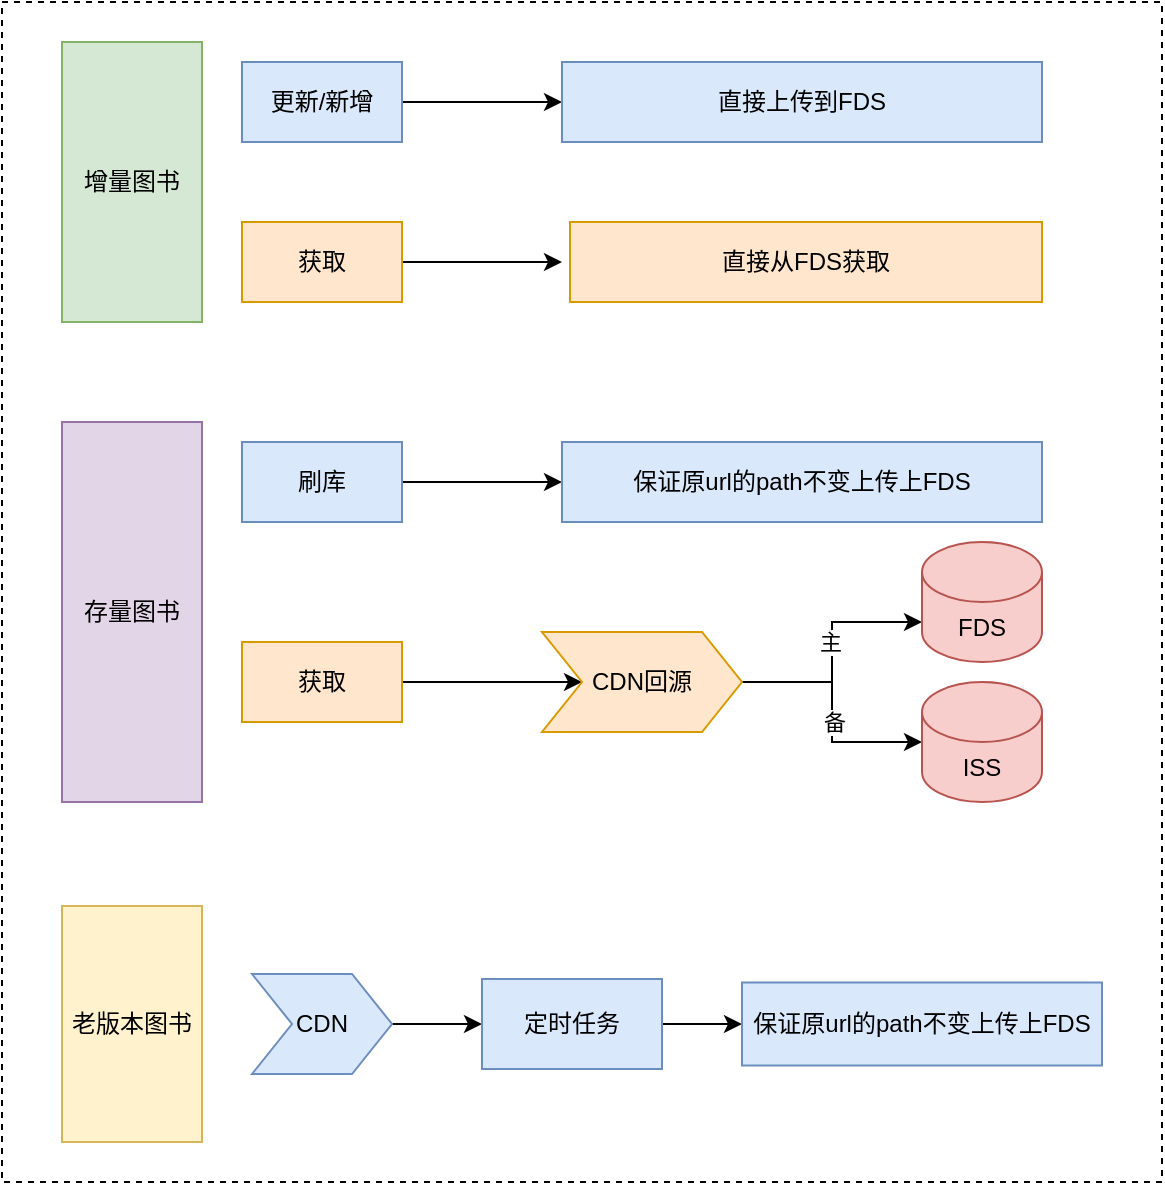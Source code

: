 <mxfile version="21.6.6" type="github">
  <diagram name="第 1 页" id="gNnOjxo4l_DeWJZ_VZ76">
    <mxGraphModel dx="1050" dy="630" grid="1" gridSize="10" guides="1" tooltips="1" connect="1" arrows="1" fold="1" page="1" pageScale="1" pageWidth="827" pageHeight="1169" math="0" shadow="0">
      <root>
        <mxCell id="0" />
        <mxCell id="1" parent="0" />
        <mxCell id="CRaGBgzPz6VeqbTWo4Z2-29" value="" style="rounded=0;whiteSpace=wrap;html=1;dashed=1;" vertex="1" parent="1">
          <mxGeometry x="60" y="80" width="580" height="590" as="geometry" />
        </mxCell>
        <mxCell id="CRaGBgzPz6VeqbTWo4Z2-8" style="edgeStyle=orthogonalEdgeStyle;rounded=0;orthogonalLoop=1;jettySize=auto;html=1;exitX=1;exitY=0.5;exitDx=0;exitDy=0;" edge="1" parent="1" source="CRaGBgzPz6VeqbTWo4Z2-30" target="CRaGBgzPz6VeqbTWo4Z2-4">
          <mxGeometry relative="1" as="geometry">
            <mxPoint x="260" y="130" as="sourcePoint" />
          </mxGeometry>
        </mxCell>
        <mxCell id="CRaGBgzPz6VeqbTWo4Z2-4" value="直接上传到FDS" style="rounded=0;whiteSpace=wrap;html=1;fillColor=#dae8fc;strokeColor=#6c8ebf;" vertex="1" parent="1">
          <mxGeometry x="340" y="110" width="240" height="40" as="geometry" />
        </mxCell>
        <mxCell id="CRaGBgzPz6VeqbTWo4Z2-9" style="edgeStyle=orthogonalEdgeStyle;rounded=0;orthogonalLoop=1;jettySize=auto;html=1;exitX=1;exitY=0.5;exitDx=0;exitDy=0;entryX=0;entryY=0.5;entryDx=0;entryDy=0;" edge="1" parent="1" source="CRaGBgzPz6VeqbTWo4Z2-32" target="CRaGBgzPz6VeqbTWo4Z2-7">
          <mxGeometry relative="1" as="geometry">
            <mxPoint x="260" y="320" as="sourcePoint" />
          </mxGeometry>
        </mxCell>
        <mxCell id="CRaGBgzPz6VeqbTWo4Z2-7" value="保证原url的path不变上传上FDS" style="rounded=0;whiteSpace=wrap;html=1;fillColor=#dae8fc;strokeColor=#6c8ebf;" vertex="1" parent="1">
          <mxGeometry x="340" y="300" width="240" height="40" as="geometry" />
        </mxCell>
        <mxCell id="CRaGBgzPz6VeqbTWo4Z2-13" style="edgeStyle=orthogonalEdgeStyle;rounded=0;orthogonalLoop=1;jettySize=auto;html=1;exitX=1;exitY=0.5;exitDx=0;exitDy=0;" edge="1" parent="1" source="CRaGBgzPz6VeqbTWo4Z2-31">
          <mxGeometry relative="1" as="geometry">
            <mxPoint x="340" y="210" as="targetPoint" />
            <mxPoint x="260" y="210" as="sourcePoint" />
          </mxGeometry>
        </mxCell>
        <mxCell id="CRaGBgzPz6VeqbTWo4Z2-14" value="直接从FDS获取" style="rounded=0;whiteSpace=wrap;html=1;fillColor=#ffe6cc;strokeColor=#d79b00;" vertex="1" parent="1">
          <mxGeometry x="344" y="190" width="236" height="40" as="geometry" />
        </mxCell>
        <mxCell id="CRaGBgzPz6VeqbTWo4Z2-20" style="edgeStyle=orthogonalEdgeStyle;rounded=0;orthogonalLoop=1;jettySize=auto;html=1;exitX=1;exitY=0.5;exitDx=0;exitDy=0;" edge="1" parent="1" source="CRaGBgzPz6VeqbTWo4Z2-33" target="CRaGBgzPz6VeqbTWo4Z2-17">
          <mxGeometry relative="1" as="geometry">
            <mxPoint x="260" y="420" as="sourcePoint" />
          </mxGeometry>
        </mxCell>
        <mxCell id="CRaGBgzPz6VeqbTWo4Z2-23" style="edgeStyle=orthogonalEdgeStyle;rounded=0;orthogonalLoop=1;jettySize=auto;html=1;exitX=1;exitY=0.5;exitDx=0;exitDy=0;" edge="1" parent="1" source="CRaGBgzPz6VeqbTWo4Z2-17" target="CRaGBgzPz6VeqbTWo4Z2-21">
          <mxGeometry relative="1" as="geometry">
            <Array as="points">
              <mxPoint x="475" y="420" />
              <mxPoint x="475" y="390" />
            </Array>
          </mxGeometry>
        </mxCell>
        <mxCell id="CRaGBgzPz6VeqbTWo4Z2-25" value="主" style="edgeLabel;html=1;align=center;verticalAlign=middle;resizable=0;points=[];" vertex="1" connectable="0" parent="CRaGBgzPz6VeqbTWo4Z2-23">
          <mxGeometry x="0.169" y="1" relative="1" as="geometry">
            <mxPoint y="5" as="offset" />
          </mxGeometry>
        </mxCell>
        <mxCell id="CRaGBgzPz6VeqbTWo4Z2-24" style="edgeStyle=orthogonalEdgeStyle;rounded=0;orthogonalLoop=1;jettySize=auto;html=1;exitX=1;exitY=0.5;exitDx=0;exitDy=0;" edge="1" parent="1" source="CRaGBgzPz6VeqbTWo4Z2-17" target="CRaGBgzPz6VeqbTWo4Z2-22">
          <mxGeometry relative="1" as="geometry" />
        </mxCell>
        <mxCell id="CRaGBgzPz6VeqbTWo4Z2-26" value="备" style="edgeLabel;html=1;align=center;verticalAlign=middle;resizable=0;points=[];" vertex="1" connectable="0" parent="CRaGBgzPz6VeqbTWo4Z2-24">
          <mxGeometry x="0.181" y="1" relative="1" as="geometry">
            <mxPoint y="-6" as="offset" />
          </mxGeometry>
        </mxCell>
        <mxCell id="CRaGBgzPz6VeqbTWo4Z2-17" value="CDN回源" style="shape=step;perimeter=stepPerimeter;whiteSpace=wrap;html=1;fixedSize=1;fillColor=#ffe6cc;strokeColor=#d79b00;" vertex="1" parent="1">
          <mxGeometry x="330" y="395" width="100" height="50" as="geometry" />
        </mxCell>
        <mxCell id="CRaGBgzPz6VeqbTWo4Z2-21" value="FDS" style="shape=cylinder3;whiteSpace=wrap;html=1;boundedLbl=1;backgroundOutline=1;size=15;fillColor=#f8cecc;strokeColor=#b85450;" vertex="1" parent="1">
          <mxGeometry x="520" y="350" width="60" height="60" as="geometry" />
        </mxCell>
        <mxCell id="CRaGBgzPz6VeqbTWo4Z2-22" value="ISS" style="shape=cylinder3;whiteSpace=wrap;html=1;boundedLbl=1;backgroundOutline=1;size=15;fillColor=#f8cecc;strokeColor=#b85450;" vertex="1" parent="1">
          <mxGeometry x="520" y="420" width="60" height="60" as="geometry" />
        </mxCell>
        <mxCell id="CRaGBgzPz6VeqbTWo4Z2-27" value="增量图书" style="rounded=0;whiteSpace=wrap;html=1;fillColor=#d5e8d4;strokeColor=#82b366;" vertex="1" parent="1">
          <mxGeometry x="90" y="100" width="70" height="140" as="geometry" />
        </mxCell>
        <mxCell id="CRaGBgzPz6VeqbTWo4Z2-28" value="存量图书" style="rounded=0;whiteSpace=wrap;html=1;fillColor=#e1d5e7;strokeColor=#9673a6;" vertex="1" parent="1">
          <mxGeometry x="90" y="290" width="70" height="190" as="geometry" />
        </mxCell>
        <mxCell id="CRaGBgzPz6VeqbTWo4Z2-30" value="更新/新增" style="rounded=0;whiteSpace=wrap;html=1;fillColor=#dae8fc;strokeColor=#6c8ebf;" vertex="1" parent="1">
          <mxGeometry x="180" y="110" width="80" height="40" as="geometry" />
        </mxCell>
        <mxCell id="CRaGBgzPz6VeqbTWo4Z2-31" value="获取" style="rounded=0;whiteSpace=wrap;html=1;fillColor=#ffe6cc;strokeColor=#d79b00;" vertex="1" parent="1">
          <mxGeometry x="180" y="190" width="80" height="40" as="geometry" />
        </mxCell>
        <mxCell id="CRaGBgzPz6VeqbTWo4Z2-32" value="刷库" style="rounded=0;whiteSpace=wrap;html=1;fillColor=#dae8fc;strokeColor=#6c8ebf;" vertex="1" parent="1">
          <mxGeometry x="180" y="300" width="80" height="40" as="geometry" />
        </mxCell>
        <mxCell id="CRaGBgzPz6VeqbTWo4Z2-33" value="获取" style="rounded=0;whiteSpace=wrap;html=1;fillColor=#ffe6cc;strokeColor=#d79b00;" vertex="1" parent="1">
          <mxGeometry x="180" y="400" width="80" height="40" as="geometry" />
        </mxCell>
        <mxCell id="CRaGBgzPz6VeqbTWo4Z2-34" value="老版本图书" style="rounded=0;whiteSpace=wrap;html=1;fillColor=#fff2cc;strokeColor=#d6b656;" vertex="1" parent="1">
          <mxGeometry x="90" y="532" width="70" height="118" as="geometry" />
        </mxCell>
        <mxCell id="CRaGBgzPz6VeqbTWo4Z2-38" style="edgeStyle=orthogonalEdgeStyle;rounded=0;orthogonalLoop=1;jettySize=auto;html=1;exitX=1;exitY=0.5;exitDx=0;exitDy=0;entryX=0;entryY=0.5;entryDx=0;entryDy=0;" edge="1" parent="1" source="CRaGBgzPz6VeqbTWo4Z2-35" target="CRaGBgzPz6VeqbTWo4Z2-36">
          <mxGeometry relative="1" as="geometry" />
        </mxCell>
        <mxCell id="CRaGBgzPz6VeqbTWo4Z2-35" value="CDN" style="shape=step;perimeter=stepPerimeter;whiteSpace=wrap;html=1;fixedSize=1;fillColor=#dae8fc;strokeColor=#6c8ebf;" vertex="1" parent="1">
          <mxGeometry x="185" y="566" width="70" height="50" as="geometry" />
        </mxCell>
        <mxCell id="CRaGBgzPz6VeqbTWo4Z2-40" style="edgeStyle=orthogonalEdgeStyle;rounded=0;orthogonalLoop=1;jettySize=auto;html=1;exitX=1;exitY=0.5;exitDx=0;exitDy=0;" edge="1" parent="1" source="CRaGBgzPz6VeqbTWo4Z2-36" target="CRaGBgzPz6VeqbTWo4Z2-39">
          <mxGeometry relative="1" as="geometry" />
        </mxCell>
        <mxCell id="CRaGBgzPz6VeqbTWo4Z2-36" value="定时任务" style="rounded=0;whiteSpace=wrap;html=1;fillColor=#dae8fc;strokeColor=#6c8ebf;" vertex="1" parent="1">
          <mxGeometry x="300" y="568.5" width="90" height="45" as="geometry" />
        </mxCell>
        <mxCell id="CRaGBgzPz6VeqbTWo4Z2-39" value="保证原url的path不变上传上FDS" style="rounded=0;whiteSpace=wrap;html=1;fillColor=#dae8fc;strokeColor=#6c8ebf;" vertex="1" parent="1">
          <mxGeometry x="430" y="570.25" width="180" height="41.5" as="geometry" />
        </mxCell>
      </root>
    </mxGraphModel>
  </diagram>
</mxfile>

